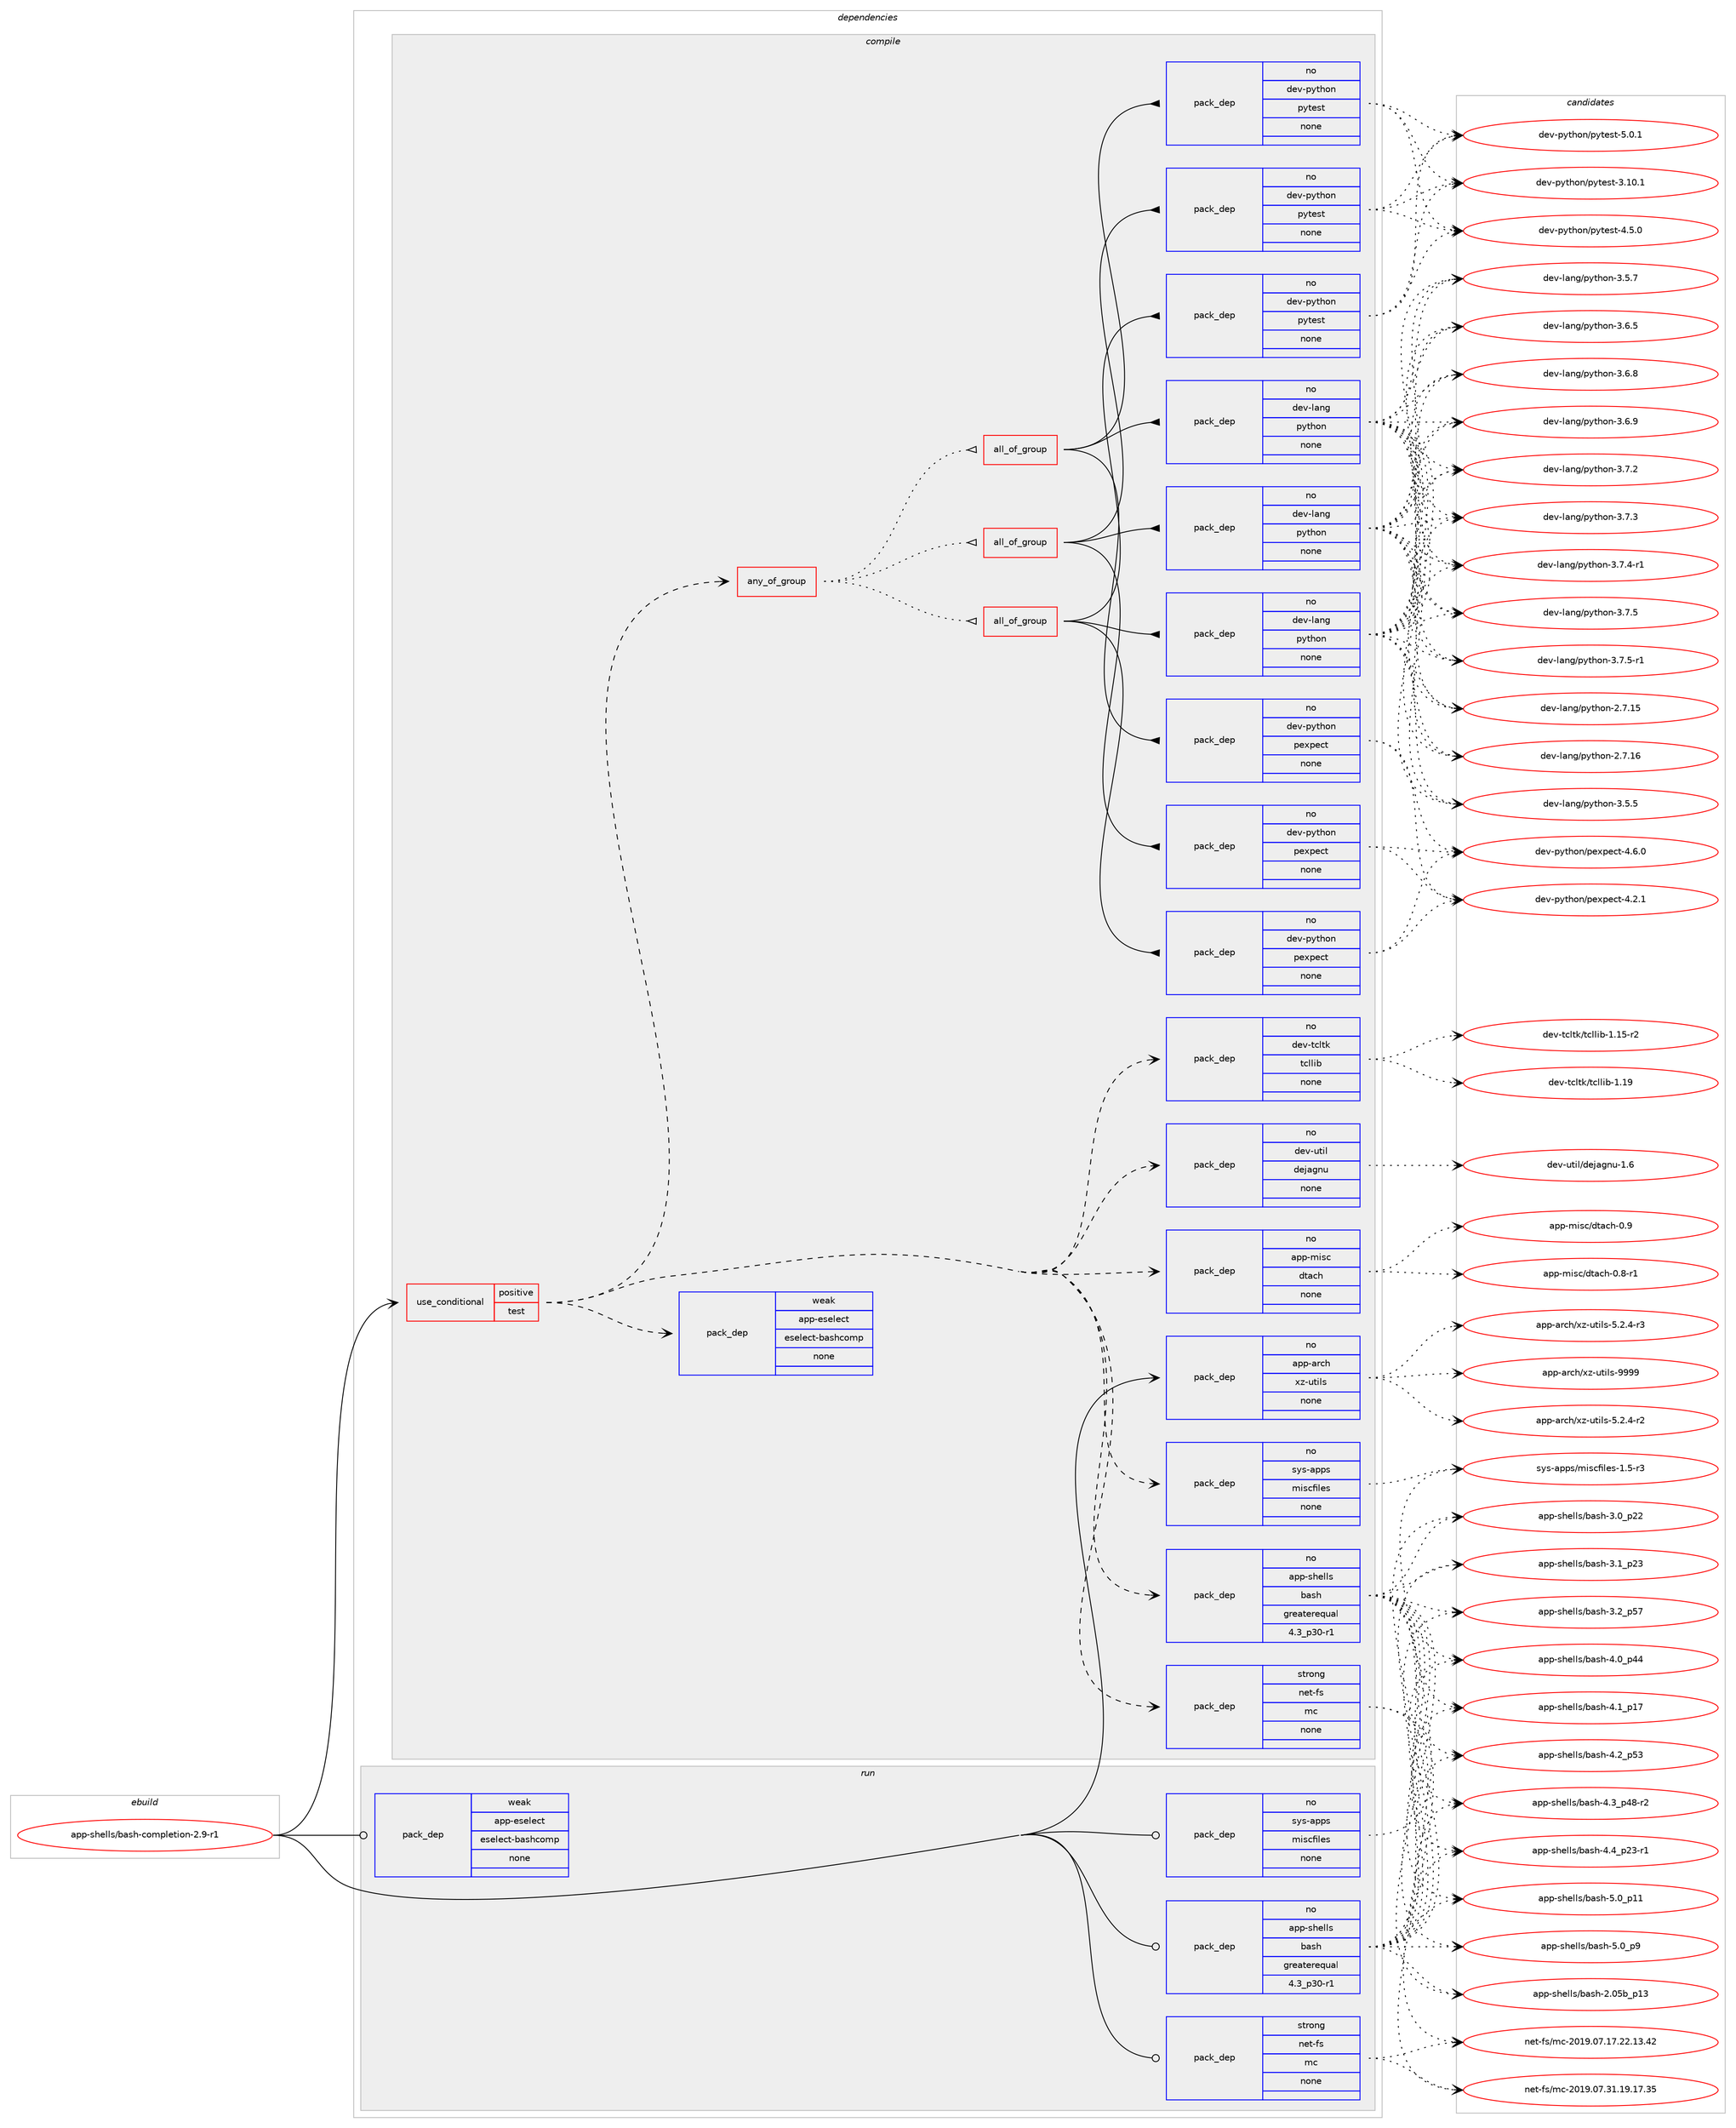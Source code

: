 digraph prolog {

# *************
# Graph options
# *************

newrank=true;
concentrate=true;
compound=true;
graph [rankdir=LR,fontname=Helvetica,fontsize=10,ranksep=1.5];#, ranksep=2.5, nodesep=0.2];
edge  [arrowhead=vee];
node  [fontname=Helvetica,fontsize=10];

# **********
# The ebuild
# **********

subgraph cluster_leftcol {
color=gray;
rank=same;
label=<<i>ebuild</i>>;
id [label="app-shells/bash-completion-2.9-r1", color=red, width=4, href="../app-shells/bash-completion-2.9-r1.svg"];
}

# ****************
# The dependencies
# ****************

subgraph cluster_midcol {
color=gray;
label=<<i>dependencies</i>>;
subgraph cluster_compile {
fillcolor="#eeeeee";
style=filled;
label=<<i>compile</i>>;
subgraph cond121049 {
dependency506992 [label=<<TABLE BORDER="0" CELLBORDER="1" CELLSPACING="0" CELLPADDING="4"><TR><TD ROWSPAN="3" CELLPADDING="10">use_conditional</TD></TR><TR><TD>positive</TD></TR><TR><TD>test</TD></TR></TABLE>>, shape=none, color=red];
subgraph pack376788 {
dependency506993 [label=<<TABLE BORDER="0" CELLBORDER="1" CELLSPACING="0" CELLPADDING="4" WIDTH="220"><TR><TD ROWSPAN="6" CELLPADDING="30">pack_dep</TD></TR><TR><TD WIDTH="110">no</TD></TR><TR><TD>app-shells</TD></TR><TR><TD>bash</TD></TR><TR><TD>greaterequal</TD></TR><TR><TD>4.3_p30-r1</TD></TR></TABLE>>, shape=none, color=blue];
}
dependency506992:e -> dependency506993:w [weight=20,style="dashed",arrowhead="vee"];
subgraph pack376789 {
dependency506994 [label=<<TABLE BORDER="0" CELLBORDER="1" CELLSPACING="0" CELLPADDING="4" WIDTH="220"><TR><TD ROWSPAN="6" CELLPADDING="30">pack_dep</TD></TR><TR><TD WIDTH="110">no</TD></TR><TR><TD>sys-apps</TD></TR><TR><TD>miscfiles</TD></TR><TR><TD>none</TD></TR><TR><TD></TD></TR></TABLE>>, shape=none, color=blue];
}
dependency506992:e -> dependency506994:w [weight=20,style="dashed",arrowhead="vee"];
subgraph pack376790 {
dependency506995 [label=<<TABLE BORDER="0" CELLBORDER="1" CELLSPACING="0" CELLPADDING="4" WIDTH="220"><TR><TD ROWSPAN="6" CELLPADDING="30">pack_dep</TD></TR><TR><TD WIDTH="110">weak</TD></TR><TR><TD>app-eselect</TD></TR><TR><TD>eselect-bashcomp</TD></TR><TR><TD>none</TD></TR><TR><TD></TD></TR></TABLE>>, shape=none, color=blue];
}
dependency506992:e -> dependency506995:w [weight=20,style="dashed",arrowhead="vee"];
subgraph pack376791 {
dependency506996 [label=<<TABLE BORDER="0" CELLBORDER="1" CELLSPACING="0" CELLPADDING="4" WIDTH="220"><TR><TD ROWSPAN="6" CELLPADDING="30">pack_dep</TD></TR><TR><TD WIDTH="110">strong</TD></TR><TR><TD>net-fs</TD></TR><TR><TD>mc</TD></TR><TR><TD>none</TD></TR><TR><TD></TD></TR></TABLE>>, shape=none, color=blue];
}
dependency506992:e -> dependency506996:w [weight=20,style="dashed",arrowhead="vee"];
subgraph pack376792 {
dependency506997 [label=<<TABLE BORDER="0" CELLBORDER="1" CELLSPACING="0" CELLPADDING="4" WIDTH="220"><TR><TD ROWSPAN="6" CELLPADDING="30">pack_dep</TD></TR><TR><TD WIDTH="110">no</TD></TR><TR><TD>app-misc</TD></TR><TR><TD>dtach</TD></TR><TR><TD>none</TD></TR><TR><TD></TD></TR></TABLE>>, shape=none, color=blue];
}
dependency506992:e -> dependency506997:w [weight=20,style="dashed",arrowhead="vee"];
subgraph pack376793 {
dependency506998 [label=<<TABLE BORDER="0" CELLBORDER="1" CELLSPACING="0" CELLPADDING="4" WIDTH="220"><TR><TD ROWSPAN="6" CELLPADDING="30">pack_dep</TD></TR><TR><TD WIDTH="110">no</TD></TR><TR><TD>dev-util</TD></TR><TR><TD>dejagnu</TD></TR><TR><TD>none</TD></TR><TR><TD></TD></TR></TABLE>>, shape=none, color=blue];
}
dependency506992:e -> dependency506998:w [weight=20,style="dashed",arrowhead="vee"];
subgraph pack376794 {
dependency506999 [label=<<TABLE BORDER="0" CELLBORDER="1" CELLSPACING="0" CELLPADDING="4" WIDTH="220"><TR><TD ROWSPAN="6" CELLPADDING="30">pack_dep</TD></TR><TR><TD WIDTH="110">no</TD></TR><TR><TD>dev-tcltk</TD></TR><TR><TD>tcllib</TD></TR><TR><TD>none</TD></TR><TR><TD></TD></TR></TABLE>>, shape=none, color=blue];
}
dependency506992:e -> dependency506999:w [weight=20,style="dashed",arrowhead="vee"];
subgraph any8837 {
dependency507000 [label=<<TABLE BORDER="0" CELLBORDER="1" CELLSPACING="0" CELLPADDING="4"><TR><TD CELLPADDING="10">any_of_group</TD></TR></TABLE>>, shape=none, color=red];subgraph all321 {
dependency507001 [label=<<TABLE BORDER="0" CELLBORDER="1" CELLSPACING="0" CELLPADDING="4"><TR><TD CELLPADDING="10">all_of_group</TD></TR></TABLE>>, shape=none, color=red];subgraph pack376795 {
dependency507002 [label=<<TABLE BORDER="0" CELLBORDER="1" CELLSPACING="0" CELLPADDING="4" WIDTH="220"><TR><TD ROWSPAN="6" CELLPADDING="30">pack_dep</TD></TR><TR><TD WIDTH="110">no</TD></TR><TR><TD>dev-lang</TD></TR><TR><TD>python</TD></TR><TR><TD>none</TD></TR><TR><TD></TD></TR></TABLE>>, shape=none, color=blue];
}
dependency507001:e -> dependency507002:w [weight=20,style="solid",arrowhead="inv"];
subgraph pack376796 {
dependency507003 [label=<<TABLE BORDER="0" CELLBORDER="1" CELLSPACING="0" CELLPADDING="4" WIDTH="220"><TR><TD ROWSPAN="6" CELLPADDING="30">pack_dep</TD></TR><TR><TD WIDTH="110">no</TD></TR><TR><TD>dev-python</TD></TR><TR><TD>pexpect</TD></TR><TR><TD>none</TD></TR><TR><TD></TD></TR></TABLE>>, shape=none, color=blue];
}
dependency507001:e -> dependency507003:w [weight=20,style="solid",arrowhead="inv"];
subgraph pack376797 {
dependency507004 [label=<<TABLE BORDER="0" CELLBORDER="1" CELLSPACING="0" CELLPADDING="4" WIDTH="220"><TR><TD ROWSPAN="6" CELLPADDING="30">pack_dep</TD></TR><TR><TD WIDTH="110">no</TD></TR><TR><TD>dev-python</TD></TR><TR><TD>pytest</TD></TR><TR><TD>none</TD></TR><TR><TD></TD></TR></TABLE>>, shape=none, color=blue];
}
dependency507001:e -> dependency507004:w [weight=20,style="solid",arrowhead="inv"];
}
dependency507000:e -> dependency507001:w [weight=20,style="dotted",arrowhead="oinv"];
subgraph all322 {
dependency507005 [label=<<TABLE BORDER="0" CELLBORDER="1" CELLSPACING="0" CELLPADDING="4"><TR><TD CELLPADDING="10">all_of_group</TD></TR></TABLE>>, shape=none, color=red];subgraph pack376798 {
dependency507006 [label=<<TABLE BORDER="0" CELLBORDER="1" CELLSPACING="0" CELLPADDING="4" WIDTH="220"><TR><TD ROWSPAN="6" CELLPADDING="30">pack_dep</TD></TR><TR><TD WIDTH="110">no</TD></TR><TR><TD>dev-lang</TD></TR><TR><TD>python</TD></TR><TR><TD>none</TD></TR><TR><TD></TD></TR></TABLE>>, shape=none, color=blue];
}
dependency507005:e -> dependency507006:w [weight=20,style="solid",arrowhead="inv"];
subgraph pack376799 {
dependency507007 [label=<<TABLE BORDER="0" CELLBORDER="1" CELLSPACING="0" CELLPADDING="4" WIDTH="220"><TR><TD ROWSPAN="6" CELLPADDING="30">pack_dep</TD></TR><TR><TD WIDTH="110">no</TD></TR><TR><TD>dev-python</TD></TR><TR><TD>pexpect</TD></TR><TR><TD>none</TD></TR><TR><TD></TD></TR></TABLE>>, shape=none, color=blue];
}
dependency507005:e -> dependency507007:w [weight=20,style="solid",arrowhead="inv"];
subgraph pack376800 {
dependency507008 [label=<<TABLE BORDER="0" CELLBORDER="1" CELLSPACING="0" CELLPADDING="4" WIDTH="220"><TR><TD ROWSPAN="6" CELLPADDING="30">pack_dep</TD></TR><TR><TD WIDTH="110">no</TD></TR><TR><TD>dev-python</TD></TR><TR><TD>pytest</TD></TR><TR><TD>none</TD></TR><TR><TD></TD></TR></TABLE>>, shape=none, color=blue];
}
dependency507005:e -> dependency507008:w [weight=20,style="solid",arrowhead="inv"];
}
dependency507000:e -> dependency507005:w [weight=20,style="dotted",arrowhead="oinv"];
subgraph all323 {
dependency507009 [label=<<TABLE BORDER="0" CELLBORDER="1" CELLSPACING="0" CELLPADDING="4"><TR><TD CELLPADDING="10">all_of_group</TD></TR></TABLE>>, shape=none, color=red];subgraph pack376801 {
dependency507010 [label=<<TABLE BORDER="0" CELLBORDER="1" CELLSPACING="0" CELLPADDING="4" WIDTH="220"><TR><TD ROWSPAN="6" CELLPADDING="30">pack_dep</TD></TR><TR><TD WIDTH="110">no</TD></TR><TR><TD>dev-lang</TD></TR><TR><TD>python</TD></TR><TR><TD>none</TD></TR><TR><TD></TD></TR></TABLE>>, shape=none, color=blue];
}
dependency507009:e -> dependency507010:w [weight=20,style="solid",arrowhead="inv"];
subgraph pack376802 {
dependency507011 [label=<<TABLE BORDER="0" CELLBORDER="1" CELLSPACING="0" CELLPADDING="4" WIDTH="220"><TR><TD ROWSPAN="6" CELLPADDING="30">pack_dep</TD></TR><TR><TD WIDTH="110">no</TD></TR><TR><TD>dev-python</TD></TR><TR><TD>pexpect</TD></TR><TR><TD>none</TD></TR><TR><TD></TD></TR></TABLE>>, shape=none, color=blue];
}
dependency507009:e -> dependency507011:w [weight=20,style="solid",arrowhead="inv"];
subgraph pack376803 {
dependency507012 [label=<<TABLE BORDER="0" CELLBORDER="1" CELLSPACING="0" CELLPADDING="4" WIDTH="220"><TR><TD ROWSPAN="6" CELLPADDING="30">pack_dep</TD></TR><TR><TD WIDTH="110">no</TD></TR><TR><TD>dev-python</TD></TR><TR><TD>pytest</TD></TR><TR><TD>none</TD></TR><TR><TD></TD></TR></TABLE>>, shape=none, color=blue];
}
dependency507009:e -> dependency507012:w [weight=20,style="solid",arrowhead="inv"];
}
dependency507000:e -> dependency507009:w [weight=20,style="dotted",arrowhead="oinv"];
}
dependency506992:e -> dependency507000:w [weight=20,style="dashed",arrowhead="vee"];
}
id:e -> dependency506992:w [weight=20,style="solid",arrowhead="vee"];
subgraph pack376804 {
dependency507013 [label=<<TABLE BORDER="0" CELLBORDER="1" CELLSPACING="0" CELLPADDING="4" WIDTH="220"><TR><TD ROWSPAN="6" CELLPADDING="30">pack_dep</TD></TR><TR><TD WIDTH="110">no</TD></TR><TR><TD>app-arch</TD></TR><TR><TD>xz-utils</TD></TR><TR><TD>none</TD></TR><TR><TD></TD></TR></TABLE>>, shape=none, color=blue];
}
id:e -> dependency507013:w [weight=20,style="solid",arrowhead="vee"];
}
subgraph cluster_compileandrun {
fillcolor="#eeeeee";
style=filled;
label=<<i>compile and run</i>>;
}
subgraph cluster_run {
fillcolor="#eeeeee";
style=filled;
label=<<i>run</i>>;
subgraph pack376805 {
dependency507014 [label=<<TABLE BORDER="0" CELLBORDER="1" CELLSPACING="0" CELLPADDING="4" WIDTH="220"><TR><TD ROWSPAN="6" CELLPADDING="30">pack_dep</TD></TR><TR><TD WIDTH="110">no</TD></TR><TR><TD>app-shells</TD></TR><TR><TD>bash</TD></TR><TR><TD>greaterequal</TD></TR><TR><TD>4.3_p30-r1</TD></TR></TABLE>>, shape=none, color=blue];
}
id:e -> dependency507014:w [weight=20,style="solid",arrowhead="odot"];
subgraph pack376806 {
dependency507015 [label=<<TABLE BORDER="0" CELLBORDER="1" CELLSPACING="0" CELLPADDING="4" WIDTH="220"><TR><TD ROWSPAN="6" CELLPADDING="30">pack_dep</TD></TR><TR><TD WIDTH="110">no</TD></TR><TR><TD>sys-apps</TD></TR><TR><TD>miscfiles</TD></TR><TR><TD>none</TD></TR><TR><TD></TD></TR></TABLE>>, shape=none, color=blue];
}
id:e -> dependency507015:w [weight=20,style="solid",arrowhead="odot"];
subgraph pack376807 {
dependency507016 [label=<<TABLE BORDER="0" CELLBORDER="1" CELLSPACING="0" CELLPADDING="4" WIDTH="220"><TR><TD ROWSPAN="6" CELLPADDING="30">pack_dep</TD></TR><TR><TD WIDTH="110">strong</TD></TR><TR><TD>net-fs</TD></TR><TR><TD>mc</TD></TR><TR><TD>none</TD></TR><TR><TD></TD></TR></TABLE>>, shape=none, color=blue];
}
id:e -> dependency507016:w [weight=20,style="solid",arrowhead="odot"];
subgraph pack376808 {
dependency507017 [label=<<TABLE BORDER="0" CELLBORDER="1" CELLSPACING="0" CELLPADDING="4" WIDTH="220"><TR><TD ROWSPAN="6" CELLPADDING="30">pack_dep</TD></TR><TR><TD WIDTH="110">weak</TD></TR><TR><TD>app-eselect</TD></TR><TR><TD>eselect-bashcomp</TD></TR><TR><TD>none</TD></TR><TR><TD></TD></TR></TABLE>>, shape=none, color=blue];
}
id:e -> dependency507017:w [weight=20,style="solid",arrowhead="odot"];
}
}

# **************
# The candidates
# **************

subgraph cluster_choices {
rank=same;
color=gray;
label=<<i>candidates</i>>;

subgraph choice376788 {
color=black;
nodesep=1;
choice9711211245115104101108108115479897115104455046485398951124951 [label="app-shells/bash-2.05b_p13", color=red, width=4,href="../app-shells/bash-2.05b_p13.svg"];
choice971121124511510410110810811547989711510445514648951125050 [label="app-shells/bash-3.0_p22", color=red, width=4,href="../app-shells/bash-3.0_p22.svg"];
choice971121124511510410110810811547989711510445514649951125051 [label="app-shells/bash-3.1_p23", color=red, width=4,href="../app-shells/bash-3.1_p23.svg"];
choice971121124511510410110810811547989711510445514650951125355 [label="app-shells/bash-3.2_p57", color=red, width=4,href="../app-shells/bash-3.2_p57.svg"];
choice971121124511510410110810811547989711510445524648951125252 [label="app-shells/bash-4.0_p44", color=red, width=4,href="../app-shells/bash-4.0_p44.svg"];
choice971121124511510410110810811547989711510445524649951124955 [label="app-shells/bash-4.1_p17", color=red, width=4,href="../app-shells/bash-4.1_p17.svg"];
choice971121124511510410110810811547989711510445524650951125351 [label="app-shells/bash-4.2_p53", color=red, width=4,href="../app-shells/bash-4.2_p53.svg"];
choice9711211245115104101108108115479897115104455246519511252564511450 [label="app-shells/bash-4.3_p48-r2", color=red, width=4,href="../app-shells/bash-4.3_p48-r2.svg"];
choice9711211245115104101108108115479897115104455246529511250514511449 [label="app-shells/bash-4.4_p23-r1", color=red, width=4,href="../app-shells/bash-4.4_p23-r1.svg"];
choice971121124511510410110810811547989711510445534648951124949 [label="app-shells/bash-5.0_p11", color=red, width=4,href="../app-shells/bash-5.0_p11.svg"];
choice9711211245115104101108108115479897115104455346489511257 [label="app-shells/bash-5.0_p9", color=red, width=4,href="../app-shells/bash-5.0_p9.svg"];
dependency506993:e -> choice9711211245115104101108108115479897115104455046485398951124951:w [style=dotted,weight="100"];
dependency506993:e -> choice971121124511510410110810811547989711510445514648951125050:w [style=dotted,weight="100"];
dependency506993:e -> choice971121124511510410110810811547989711510445514649951125051:w [style=dotted,weight="100"];
dependency506993:e -> choice971121124511510410110810811547989711510445514650951125355:w [style=dotted,weight="100"];
dependency506993:e -> choice971121124511510410110810811547989711510445524648951125252:w [style=dotted,weight="100"];
dependency506993:e -> choice971121124511510410110810811547989711510445524649951124955:w [style=dotted,weight="100"];
dependency506993:e -> choice971121124511510410110810811547989711510445524650951125351:w [style=dotted,weight="100"];
dependency506993:e -> choice9711211245115104101108108115479897115104455246519511252564511450:w [style=dotted,weight="100"];
dependency506993:e -> choice9711211245115104101108108115479897115104455246529511250514511449:w [style=dotted,weight="100"];
dependency506993:e -> choice971121124511510410110810811547989711510445534648951124949:w [style=dotted,weight="100"];
dependency506993:e -> choice9711211245115104101108108115479897115104455346489511257:w [style=dotted,weight="100"];
}
subgraph choice376789 {
color=black;
nodesep=1;
choice11512111545971121121154710910511599102105108101115454946534511451 [label="sys-apps/miscfiles-1.5-r3", color=red, width=4,href="../sys-apps/miscfiles-1.5-r3.svg"];
dependency506994:e -> choice11512111545971121121154710910511599102105108101115454946534511451:w [style=dotted,weight="100"];
}
subgraph choice376790 {
color=black;
nodesep=1;
}
subgraph choice376791 {
color=black;
nodesep=1;
choice1101011164510211547109994550484957464855464955465050464951465250 [label="net-fs/mc-2019.07.17.22.13.42", color=red, width=4,href="../net-fs/mc-2019.07.17.22.13.42.svg"];
choice1101011164510211547109994550484957464855465149464957464955465153 [label="net-fs/mc-2019.07.31.19.17.35", color=red, width=4,href="../net-fs/mc-2019.07.31.19.17.35.svg"];
dependency506996:e -> choice1101011164510211547109994550484957464855464955465050464951465250:w [style=dotted,weight="100"];
dependency506996:e -> choice1101011164510211547109994550484957464855465149464957464955465153:w [style=dotted,weight="100"];
}
subgraph choice376792 {
color=black;
nodesep=1;
choice971121124510910511599471001169799104454846564511449 [label="app-misc/dtach-0.8-r1", color=red, width=4,href="../app-misc/dtach-0.8-r1.svg"];
choice97112112451091051159947100116979910445484657 [label="app-misc/dtach-0.9", color=red, width=4,href="../app-misc/dtach-0.9.svg"];
dependency506997:e -> choice971121124510910511599471001169799104454846564511449:w [style=dotted,weight="100"];
dependency506997:e -> choice97112112451091051159947100116979910445484657:w [style=dotted,weight="100"];
}
subgraph choice376793 {
color=black;
nodesep=1;
choice10010111845117116105108471001011069710311011745494654 [label="dev-util/dejagnu-1.6", color=red, width=4,href="../dev-util/dejagnu-1.6.svg"];
dependency506998:e -> choice10010111845117116105108471001011069710311011745494654:w [style=dotted,weight="100"];
}
subgraph choice376794 {
color=black;
nodesep=1;
choice100101118451169910811610747116991081081059845494649534511450 [label="dev-tcltk/tcllib-1.15-r2", color=red, width=4,href="../dev-tcltk/tcllib-1.15-r2.svg"];
choice10010111845116991081161074711699108108105984549464957 [label="dev-tcltk/tcllib-1.19", color=red, width=4,href="../dev-tcltk/tcllib-1.19.svg"];
dependency506999:e -> choice100101118451169910811610747116991081081059845494649534511450:w [style=dotted,weight="100"];
dependency506999:e -> choice10010111845116991081161074711699108108105984549464957:w [style=dotted,weight="100"];
}
subgraph choice376795 {
color=black;
nodesep=1;
choice10010111845108971101034711212111610411111045504655464953 [label="dev-lang/python-2.7.15", color=red, width=4,href="../dev-lang/python-2.7.15.svg"];
choice10010111845108971101034711212111610411111045504655464954 [label="dev-lang/python-2.7.16", color=red, width=4,href="../dev-lang/python-2.7.16.svg"];
choice100101118451089711010347112121116104111110455146534653 [label="dev-lang/python-3.5.5", color=red, width=4,href="../dev-lang/python-3.5.5.svg"];
choice100101118451089711010347112121116104111110455146534655 [label="dev-lang/python-3.5.7", color=red, width=4,href="../dev-lang/python-3.5.7.svg"];
choice100101118451089711010347112121116104111110455146544653 [label="dev-lang/python-3.6.5", color=red, width=4,href="../dev-lang/python-3.6.5.svg"];
choice100101118451089711010347112121116104111110455146544656 [label="dev-lang/python-3.6.8", color=red, width=4,href="../dev-lang/python-3.6.8.svg"];
choice100101118451089711010347112121116104111110455146544657 [label="dev-lang/python-3.6.9", color=red, width=4,href="../dev-lang/python-3.6.9.svg"];
choice100101118451089711010347112121116104111110455146554650 [label="dev-lang/python-3.7.2", color=red, width=4,href="../dev-lang/python-3.7.2.svg"];
choice100101118451089711010347112121116104111110455146554651 [label="dev-lang/python-3.7.3", color=red, width=4,href="../dev-lang/python-3.7.3.svg"];
choice1001011184510897110103471121211161041111104551465546524511449 [label="dev-lang/python-3.7.4-r1", color=red, width=4,href="../dev-lang/python-3.7.4-r1.svg"];
choice100101118451089711010347112121116104111110455146554653 [label="dev-lang/python-3.7.5", color=red, width=4,href="../dev-lang/python-3.7.5.svg"];
choice1001011184510897110103471121211161041111104551465546534511449 [label="dev-lang/python-3.7.5-r1", color=red, width=4,href="../dev-lang/python-3.7.5-r1.svg"];
dependency507002:e -> choice10010111845108971101034711212111610411111045504655464953:w [style=dotted,weight="100"];
dependency507002:e -> choice10010111845108971101034711212111610411111045504655464954:w [style=dotted,weight="100"];
dependency507002:e -> choice100101118451089711010347112121116104111110455146534653:w [style=dotted,weight="100"];
dependency507002:e -> choice100101118451089711010347112121116104111110455146534655:w [style=dotted,weight="100"];
dependency507002:e -> choice100101118451089711010347112121116104111110455146544653:w [style=dotted,weight="100"];
dependency507002:e -> choice100101118451089711010347112121116104111110455146544656:w [style=dotted,weight="100"];
dependency507002:e -> choice100101118451089711010347112121116104111110455146544657:w [style=dotted,weight="100"];
dependency507002:e -> choice100101118451089711010347112121116104111110455146554650:w [style=dotted,weight="100"];
dependency507002:e -> choice100101118451089711010347112121116104111110455146554651:w [style=dotted,weight="100"];
dependency507002:e -> choice1001011184510897110103471121211161041111104551465546524511449:w [style=dotted,weight="100"];
dependency507002:e -> choice100101118451089711010347112121116104111110455146554653:w [style=dotted,weight="100"];
dependency507002:e -> choice1001011184510897110103471121211161041111104551465546534511449:w [style=dotted,weight="100"];
}
subgraph choice376796 {
color=black;
nodesep=1;
choice100101118451121211161041111104711210112011210199116455246504649 [label="dev-python/pexpect-4.2.1", color=red, width=4,href="../dev-python/pexpect-4.2.1.svg"];
choice100101118451121211161041111104711210112011210199116455246544648 [label="dev-python/pexpect-4.6.0", color=red, width=4,href="../dev-python/pexpect-4.6.0.svg"];
dependency507003:e -> choice100101118451121211161041111104711210112011210199116455246504649:w [style=dotted,weight="100"];
dependency507003:e -> choice100101118451121211161041111104711210112011210199116455246544648:w [style=dotted,weight="100"];
}
subgraph choice376797 {
color=black;
nodesep=1;
choice100101118451121211161041111104711212111610111511645514649484649 [label="dev-python/pytest-3.10.1", color=red, width=4,href="../dev-python/pytest-3.10.1.svg"];
choice1001011184511212111610411111047112121116101115116455246534648 [label="dev-python/pytest-4.5.0", color=red, width=4,href="../dev-python/pytest-4.5.0.svg"];
choice1001011184511212111610411111047112121116101115116455346484649 [label="dev-python/pytest-5.0.1", color=red, width=4,href="../dev-python/pytest-5.0.1.svg"];
dependency507004:e -> choice100101118451121211161041111104711212111610111511645514649484649:w [style=dotted,weight="100"];
dependency507004:e -> choice1001011184511212111610411111047112121116101115116455246534648:w [style=dotted,weight="100"];
dependency507004:e -> choice1001011184511212111610411111047112121116101115116455346484649:w [style=dotted,weight="100"];
}
subgraph choice376798 {
color=black;
nodesep=1;
choice10010111845108971101034711212111610411111045504655464953 [label="dev-lang/python-2.7.15", color=red, width=4,href="../dev-lang/python-2.7.15.svg"];
choice10010111845108971101034711212111610411111045504655464954 [label="dev-lang/python-2.7.16", color=red, width=4,href="../dev-lang/python-2.7.16.svg"];
choice100101118451089711010347112121116104111110455146534653 [label="dev-lang/python-3.5.5", color=red, width=4,href="../dev-lang/python-3.5.5.svg"];
choice100101118451089711010347112121116104111110455146534655 [label="dev-lang/python-3.5.7", color=red, width=4,href="../dev-lang/python-3.5.7.svg"];
choice100101118451089711010347112121116104111110455146544653 [label="dev-lang/python-3.6.5", color=red, width=4,href="../dev-lang/python-3.6.5.svg"];
choice100101118451089711010347112121116104111110455146544656 [label="dev-lang/python-3.6.8", color=red, width=4,href="../dev-lang/python-3.6.8.svg"];
choice100101118451089711010347112121116104111110455146544657 [label="dev-lang/python-3.6.9", color=red, width=4,href="../dev-lang/python-3.6.9.svg"];
choice100101118451089711010347112121116104111110455146554650 [label="dev-lang/python-3.7.2", color=red, width=4,href="../dev-lang/python-3.7.2.svg"];
choice100101118451089711010347112121116104111110455146554651 [label="dev-lang/python-3.7.3", color=red, width=4,href="../dev-lang/python-3.7.3.svg"];
choice1001011184510897110103471121211161041111104551465546524511449 [label="dev-lang/python-3.7.4-r1", color=red, width=4,href="../dev-lang/python-3.7.4-r1.svg"];
choice100101118451089711010347112121116104111110455146554653 [label="dev-lang/python-3.7.5", color=red, width=4,href="../dev-lang/python-3.7.5.svg"];
choice1001011184510897110103471121211161041111104551465546534511449 [label="dev-lang/python-3.7.5-r1", color=red, width=4,href="../dev-lang/python-3.7.5-r1.svg"];
dependency507006:e -> choice10010111845108971101034711212111610411111045504655464953:w [style=dotted,weight="100"];
dependency507006:e -> choice10010111845108971101034711212111610411111045504655464954:w [style=dotted,weight="100"];
dependency507006:e -> choice100101118451089711010347112121116104111110455146534653:w [style=dotted,weight="100"];
dependency507006:e -> choice100101118451089711010347112121116104111110455146534655:w [style=dotted,weight="100"];
dependency507006:e -> choice100101118451089711010347112121116104111110455146544653:w [style=dotted,weight="100"];
dependency507006:e -> choice100101118451089711010347112121116104111110455146544656:w [style=dotted,weight="100"];
dependency507006:e -> choice100101118451089711010347112121116104111110455146544657:w [style=dotted,weight="100"];
dependency507006:e -> choice100101118451089711010347112121116104111110455146554650:w [style=dotted,weight="100"];
dependency507006:e -> choice100101118451089711010347112121116104111110455146554651:w [style=dotted,weight="100"];
dependency507006:e -> choice1001011184510897110103471121211161041111104551465546524511449:w [style=dotted,weight="100"];
dependency507006:e -> choice100101118451089711010347112121116104111110455146554653:w [style=dotted,weight="100"];
dependency507006:e -> choice1001011184510897110103471121211161041111104551465546534511449:w [style=dotted,weight="100"];
}
subgraph choice376799 {
color=black;
nodesep=1;
choice100101118451121211161041111104711210112011210199116455246504649 [label="dev-python/pexpect-4.2.1", color=red, width=4,href="../dev-python/pexpect-4.2.1.svg"];
choice100101118451121211161041111104711210112011210199116455246544648 [label="dev-python/pexpect-4.6.0", color=red, width=4,href="../dev-python/pexpect-4.6.0.svg"];
dependency507007:e -> choice100101118451121211161041111104711210112011210199116455246504649:w [style=dotted,weight="100"];
dependency507007:e -> choice100101118451121211161041111104711210112011210199116455246544648:w [style=dotted,weight="100"];
}
subgraph choice376800 {
color=black;
nodesep=1;
choice100101118451121211161041111104711212111610111511645514649484649 [label="dev-python/pytest-3.10.1", color=red, width=4,href="../dev-python/pytest-3.10.1.svg"];
choice1001011184511212111610411111047112121116101115116455246534648 [label="dev-python/pytest-4.5.0", color=red, width=4,href="../dev-python/pytest-4.5.0.svg"];
choice1001011184511212111610411111047112121116101115116455346484649 [label="dev-python/pytest-5.0.1", color=red, width=4,href="../dev-python/pytest-5.0.1.svg"];
dependency507008:e -> choice100101118451121211161041111104711212111610111511645514649484649:w [style=dotted,weight="100"];
dependency507008:e -> choice1001011184511212111610411111047112121116101115116455246534648:w [style=dotted,weight="100"];
dependency507008:e -> choice1001011184511212111610411111047112121116101115116455346484649:w [style=dotted,weight="100"];
}
subgraph choice376801 {
color=black;
nodesep=1;
choice10010111845108971101034711212111610411111045504655464953 [label="dev-lang/python-2.7.15", color=red, width=4,href="../dev-lang/python-2.7.15.svg"];
choice10010111845108971101034711212111610411111045504655464954 [label="dev-lang/python-2.7.16", color=red, width=4,href="../dev-lang/python-2.7.16.svg"];
choice100101118451089711010347112121116104111110455146534653 [label="dev-lang/python-3.5.5", color=red, width=4,href="../dev-lang/python-3.5.5.svg"];
choice100101118451089711010347112121116104111110455146534655 [label="dev-lang/python-3.5.7", color=red, width=4,href="../dev-lang/python-3.5.7.svg"];
choice100101118451089711010347112121116104111110455146544653 [label="dev-lang/python-3.6.5", color=red, width=4,href="../dev-lang/python-3.6.5.svg"];
choice100101118451089711010347112121116104111110455146544656 [label="dev-lang/python-3.6.8", color=red, width=4,href="../dev-lang/python-3.6.8.svg"];
choice100101118451089711010347112121116104111110455146544657 [label="dev-lang/python-3.6.9", color=red, width=4,href="../dev-lang/python-3.6.9.svg"];
choice100101118451089711010347112121116104111110455146554650 [label="dev-lang/python-3.7.2", color=red, width=4,href="../dev-lang/python-3.7.2.svg"];
choice100101118451089711010347112121116104111110455146554651 [label="dev-lang/python-3.7.3", color=red, width=4,href="../dev-lang/python-3.7.3.svg"];
choice1001011184510897110103471121211161041111104551465546524511449 [label="dev-lang/python-3.7.4-r1", color=red, width=4,href="../dev-lang/python-3.7.4-r1.svg"];
choice100101118451089711010347112121116104111110455146554653 [label="dev-lang/python-3.7.5", color=red, width=4,href="../dev-lang/python-3.7.5.svg"];
choice1001011184510897110103471121211161041111104551465546534511449 [label="dev-lang/python-3.7.5-r1", color=red, width=4,href="../dev-lang/python-3.7.5-r1.svg"];
dependency507010:e -> choice10010111845108971101034711212111610411111045504655464953:w [style=dotted,weight="100"];
dependency507010:e -> choice10010111845108971101034711212111610411111045504655464954:w [style=dotted,weight="100"];
dependency507010:e -> choice100101118451089711010347112121116104111110455146534653:w [style=dotted,weight="100"];
dependency507010:e -> choice100101118451089711010347112121116104111110455146534655:w [style=dotted,weight="100"];
dependency507010:e -> choice100101118451089711010347112121116104111110455146544653:w [style=dotted,weight="100"];
dependency507010:e -> choice100101118451089711010347112121116104111110455146544656:w [style=dotted,weight="100"];
dependency507010:e -> choice100101118451089711010347112121116104111110455146544657:w [style=dotted,weight="100"];
dependency507010:e -> choice100101118451089711010347112121116104111110455146554650:w [style=dotted,weight="100"];
dependency507010:e -> choice100101118451089711010347112121116104111110455146554651:w [style=dotted,weight="100"];
dependency507010:e -> choice1001011184510897110103471121211161041111104551465546524511449:w [style=dotted,weight="100"];
dependency507010:e -> choice100101118451089711010347112121116104111110455146554653:w [style=dotted,weight="100"];
dependency507010:e -> choice1001011184510897110103471121211161041111104551465546534511449:w [style=dotted,weight="100"];
}
subgraph choice376802 {
color=black;
nodesep=1;
choice100101118451121211161041111104711210112011210199116455246504649 [label="dev-python/pexpect-4.2.1", color=red, width=4,href="../dev-python/pexpect-4.2.1.svg"];
choice100101118451121211161041111104711210112011210199116455246544648 [label="dev-python/pexpect-4.6.0", color=red, width=4,href="../dev-python/pexpect-4.6.0.svg"];
dependency507011:e -> choice100101118451121211161041111104711210112011210199116455246504649:w [style=dotted,weight="100"];
dependency507011:e -> choice100101118451121211161041111104711210112011210199116455246544648:w [style=dotted,weight="100"];
}
subgraph choice376803 {
color=black;
nodesep=1;
choice100101118451121211161041111104711212111610111511645514649484649 [label="dev-python/pytest-3.10.1", color=red, width=4,href="../dev-python/pytest-3.10.1.svg"];
choice1001011184511212111610411111047112121116101115116455246534648 [label="dev-python/pytest-4.5.0", color=red, width=4,href="../dev-python/pytest-4.5.0.svg"];
choice1001011184511212111610411111047112121116101115116455346484649 [label="dev-python/pytest-5.0.1", color=red, width=4,href="../dev-python/pytest-5.0.1.svg"];
dependency507012:e -> choice100101118451121211161041111104711212111610111511645514649484649:w [style=dotted,weight="100"];
dependency507012:e -> choice1001011184511212111610411111047112121116101115116455246534648:w [style=dotted,weight="100"];
dependency507012:e -> choice1001011184511212111610411111047112121116101115116455346484649:w [style=dotted,weight="100"];
}
subgraph choice376804 {
color=black;
nodesep=1;
choice9711211245971149910447120122451171161051081154553465046524511450 [label="app-arch/xz-utils-5.2.4-r2", color=red, width=4,href="../app-arch/xz-utils-5.2.4-r2.svg"];
choice9711211245971149910447120122451171161051081154553465046524511451 [label="app-arch/xz-utils-5.2.4-r3", color=red, width=4,href="../app-arch/xz-utils-5.2.4-r3.svg"];
choice9711211245971149910447120122451171161051081154557575757 [label="app-arch/xz-utils-9999", color=red, width=4,href="../app-arch/xz-utils-9999.svg"];
dependency507013:e -> choice9711211245971149910447120122451171161051081154553465046524511450:w [style=dotted,weight="100"];
dependency507013:e -> choice9711211245971149910447120122451171161051081154553465046524511451:w [style=dotted,weight="100"];
dependency507013:e -> choice9711211245971149910447120122451171161051081154557575757:w [style=dotted,weight="100"];
}
subgraph choice376805 {
color=black;
nodesep=1;
choice9711211245115104101108108115479897115104455046485398951124951 [label="app-shells/bash-2.05b_p13", color=red, width=4,href="../app-shells/bash-2.05b_p13.svg"];
choice971121124511510410110810811547989711510445514648951125050 [label="app-shells/bash-3.0_p22", color=red, width=4,href="../app-shells/bash-3.0_p22.svg"];
choice971121124511510410110810811547989711510445514649951125051 [label="app-shells/bash-3.1_p23", color=red, width=4,href="../app-shells/bash-3.1_p23.svg"];
choice971121124511510410110810811547989711510445514650951125355 [label="app-shells/bash-3.2_p57", color=red, width=4,href="../app-shells/bash-3.2_p57.svg"];
choice971121124511510410110810811547989711510445524648951125252 [label="app-shells/bash-4.0_p44", color=red, width=4,href="../app-shells/bash-4.0_p44.svg"];
choice971121124511510410110810811547989711510445524649951124955 [label="app-shells/bash-4.1_p17", color=red, width=4,href="../app-shells/bash-4.1_p17.svg"];
choice971121124511510410110810811547989711510445524650951125351 [label="app-shells/bash-4.2_p53", color=red, width=4,href="../app-shells/bash-4.2_p53.svg"];
choice9711211245115104101108108115479897115104455246519511252564511450 [label="app-shells/bash-4.3_p48-r2", color=red, width=4,href="../app-shells/bash-4.3_p48-r2.svg"];
choice9711211245115104101108108115479897115104455246529511250514511449 [label="app-shells/bash-4.4_p23-r1", color=red, width=4,href="../app-shells/bash-4.4_p23-r1.svg"];
choice971121124511510410110810811547989711510445534648951124949 [label="app-shells/bash-5.0_p11", color=red, width=4,href="../app-shells/bash-5.0_p11.svg"];
choice9711211245115104101108108115479897115104455346489511257 [label="app-shells/bash-5.0_p9", color=red, width=4,href="../app-shells/bash-5.0_p9.svg"];
dependency507014:e -> choice9711211245115104101108108115479897115104455046485398951124951:w [style=dotted,weight="100"];
dependency507014:e -> choice971121124511510410110810811547989711510445514648951125050:w [style=dotted,weight="100"];
dependency507014:e -> choice971121124511510410110810811547989711510445514649951125051:w [style=dotted,weight="100"];
dependency507014:e -> choice971121124511510410110810811547989711510445514650951125355:w [style=dotted,weight="100"];
dependency507014:e -> choice971121124511510410110810811547989711510445524648951125252:w [style=dotted,weight="100"];
dependency507014:e -> choice971121124511510410110810811547989711510445524649951124955:w [style=dotted,weight="100"];
dependency507014:e -> choice971121124511510410110810811547989711510445524650951125351:w [style=dotted,weight="100"];
dependency507014:e -> choice9711211245115104101108108115479897115104455246519511252564511450:w [style=dotted,weight="100"];
dependency507014:e -> choice9711211245115104101108108115479897115104455246529511250514511449:w [style=dotted,weight="100"];
dependency507014:e -> choice971121124511510410110810811547989711510445534648951124949:w [style=dotted,weight="100"];
dependency507014:e -> choice9711211245115104101108108115479897115104455346489511257:w [style=dotted,weight="100"];
}
subgraph choice376806 {
color=black;
nodesep=1;
choice11512111545971121121154710910511599102105108101115454946534511451 [label="sys-apps/miscfiles-1.5-r3", color=red, width=4,href="../sys-apps/miscfiles-1.5-r3.svg"];
dependency507015:e -> choice11512111545971121121154710910511599102105108101115454946534511451:w [style=dotted,weight="100"];
}
subgraph choice376807 {
color=black;
nodesep=1;
choice1101011164510211547109994550484957464855464955465050464951465250 [label="net-fs/mc-2019.07.17.22.13.42", color=red, width=4,href="../net-fs/mc-2019.07.17.22.13.42.svg"];
choice1101011164510211547109994550484957464855465149464957464955465153 [label="net-fs/mc-2019.07.31.19.17.35", color=red, width=4,href="../net-fs/mc-2019.07.31.19.17.35.svg"];
dependency507016:e -> choice1101011164510211547109994550484957464855464955465050464951465250:w [style=dotted,weight="100"];
dependency507016:e -> choice1101011164510211547109994550484957464855465149464957464955465153:w [style=dotted,weight="100"];
}
subgraph choice376808 {
color=black;
nodesep=1;
}
}

}
